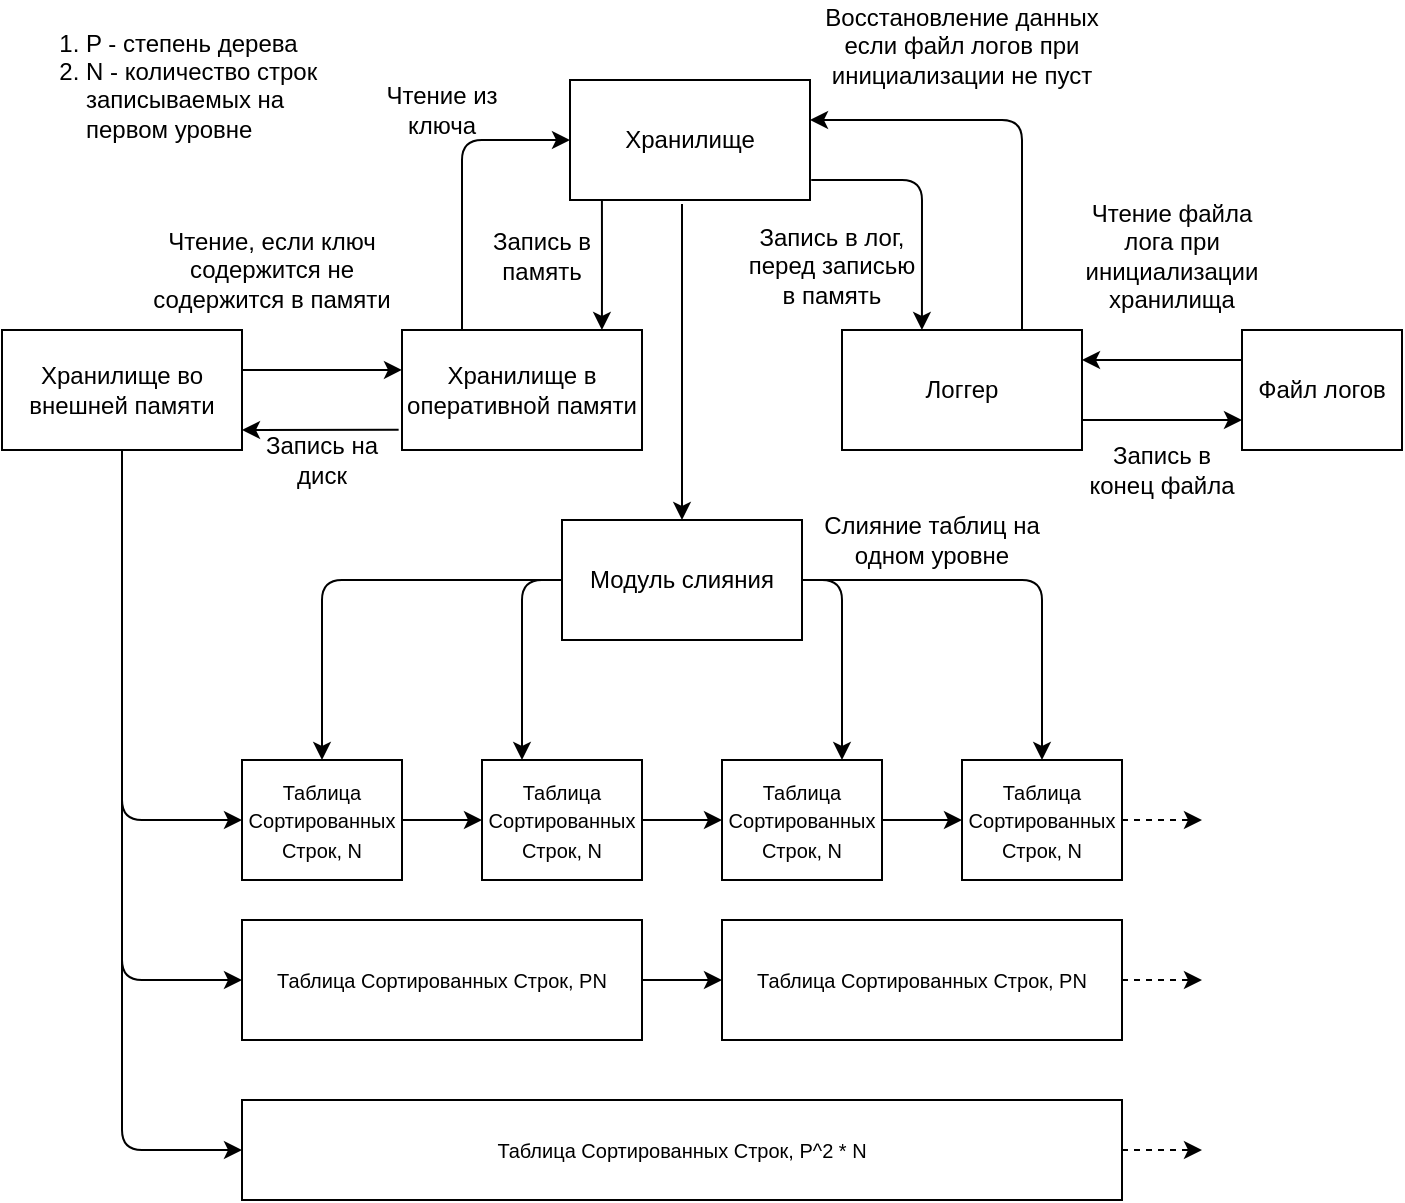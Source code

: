 <mxfile version="14.4.2" type="github">
  <diagram id="ns-GC5HS9SbYwKVhb7r3" name="Page-1">
    <mxGraphModel dx="1145" dy="658" grid="1" gridSize="10" guides="1" tooltips="1" connect="1" arrows="1" fold="1" page="1" pageScale="1" pageWidth="827" pageHeight="1169" math="0" shadow="0">
      <root>
        <mxCell id="0" />
        <mxCell id="1" parent="0" />
        <mxCell id="DFsSfQFF00fMMGSObQ6y-1" value="Хранилище" style="rounded=0;whiteSpace=wrap;html=1;" vertex="1" parent="1">
          <mxGeometry x="384" y="120" width="120" height="60" as="geometry" />
        </mxCell>
        <mxCell id="DFsSfQFF00fMMGSObQ6y-2" value="Хранилище во внешней памяти" style="rounded=0;whiteSpace=wrap;html=1;" vertex="1" parent="1">
          <mxGeometry x="100" y="245" width="120" height="60" as="geometry" />
        </mxCell>
        <mxCell id="DFsSfQFF00fMMGSObQ6y-3" value="Хранилище в оперативной памяти" style="rounded=0;whiteSpace=wrap;html=1;" vertex="1" parent="1">
          <mxGeometry x="300" y="245" width="120" height="60" as="geometry" />
        </mxCell>
        <mxCell id="DFsSfQFF00fMMGSObQ6y-7" value="&lt;font style=&quot;font-size: 10px&quot;&gt;Таблица Сортированных Строк, N&lt;/font&gt;" style="rounded=0;whiteSpace=wrap;html=1;" vertex="1" parent="1">
          <mxGeometry x="220" y="460" width="80" height="60" as="geometry" />
        </mxCell>
        <mxCell id="DFsSfQFF00fMMGSObQ6y-9" value="&lt;span style=&quot;font-size: 10px&quot;&gt;Таблица Сортированных Строк, N&lt;/span&gt;" style="rounded=0;whiteSpace=wrap;html=1;" vertex="1" parent="1">
          <mxGeometry x="340" y="460" width="80" height="60" as="geometry" />
        </mxCell>
        <mxCell id="DFsSfQFF00fMMGSObQ6y-10" value="&lt;span style=&quot;font-size: 10px&quot;&gt;Таблица Сортированных Строк, N&lt;/span&gt;" style="rounded=0;whiteSpace=wrap;html=1;" vertex="1" parent="1">
          <mxGeometry x="460" y="460" width="80" height="60" as="geometry" />
        </mxCell>
        <mxCell id="DFsSfQFF00fMMGSObQ6y-11" value="&lt;span style=&quot;font-size: 10px&quot;&gt;Таблица Сортированных Строк, N&lt;/span&gt;" style="rounded=0;whiteSpace=wrap;html=1;" vertex="1" parent="1">
          <mxGeometry x="580" y="460" width="80" height="60" as="geometry" />
        </mxCell>
        <mxCell id="DFsSfQFF00fMMGSObQ6y-12" value="&lt;span style=&quot;font-size: 10px&quot;&gt;Таблица Сортированных Строк, PN&lt;/span&gt;" style="rounded=0;whiteSpace=wrap;html=1;" vertex="1" parent="1">
          <mxGeometry x="220" y="540" width="200" height="60" as="geometry" />
        </mxCell>
        <mxCell id="DFsSfQFF00fMMGSObQ6y-13" value="&lt;span style=&quot;font-size: 10px&quot;&gt;Таблица Сортированных Строк, PN&lt;/span&gt;" style="rounded=0;whiteSpace=wrap;html=1;" vertex="1" parent="1">
          <mxGeometry x="460" y="540" width="200" height="60" as="geometry" />
        </mxCell>
        <mxCell id="DFsSfQFF00fMMGSObQ6y-14" value="&lt;span style=&quot;font-size: 10px&quot;&gt;Таблица Сортированных Строк, P^2 * N&lt;/span&gt;" style="rounded=0;whiteSpace=wrap;html=1;" vertex="1" parent="1">
          <mxGeometry x="220" y="630" width="440" height="50" as="geometry" />
        </mxCell>
        <mxCell id="DFsSfQFF00fMMGSObQ6y-15" value="" style="endArrow=classic;html=1;entryX=0;entryY=0.5;entryDx=0;entryDy=0;" edge="1" parent="1" target="DFsSfQFF00fMMGSObQ6y-14">
          <mxGeometry width="50" height="50" relative="1" as="geometry">
            <mxPoint x="160" y="420" as="sourcePoint" />
            <mxPoint x="420" y="345" as="targetPoint" />
            <Array as="points">
              <mxPoint x="160" y="655" />
            </Array>
          </mxGeometry>
        </mxCell>
        <mxCell id="DFsSfQFF00fMMGSObQ6y-16" value="" style="endArrow=classic;html=1;entryX=0;entryY=0.5;entryDx=0;entryDy=0;" edge="1" parent="1" target="DFsSfQFF00fMMGSObQ6y-12">
          <mxGeometry width="50" height="50" relative="1" as="geometry">
            <mxPoint x="160" y="420" as="sourcePoint" />
            <mxPoint x="230" y="565" as="targetPoint" />
            <Array as="points">
              <mxPoint x="160" y="570" />
            </Array>
          </mxGeometry>
        </mxCell>
        <mxCell id="DFsSfQFF00fMMGSObQ6y-17" value="" style="endArrow=classic;html=1;entryX=0;entryY=0.5;entryDx=0;entryDy=0;exitX=0.5;exitY=1;exitDx=0;exitDy=0;" edge="1" parent="1" source="DFsSfQFF00fMMGSObQ6y-2" target="DFsSfQFF00fMMGSObQ6y-7">
          <mxGeometry width="50" height="50" relative="1" as="geometry">
            <mxPoint x="160" y="310" as="sourcePoint" />
            <mxPoint x="230" y="485" as="targetPoint" />
            <Array as="points">
              <mxPoint x="160" y="490" />
            </Array>
          </mxGeometry>
        </mxCell>
        <mxCell id="DFsSfQFF00fMMGSObQ6y-18" value="" style="endArrow=classic;html=1;exitX=1;exitY=0.5;exitDx=0;exitDy=0;entryX=0;entryY=0.5;entryDx=0;entryDy=0;" edge="1" parent="1" source="DFsSfQFF00fMMGSObQ6y-7" target="DFsSfQFF00fMMGSObQ6y-9">
          <mxGeometry width="50" height="50" relative="1" as="geometry">
            <mxPoint x="370" y="490" as="sourcePoint" />
            <mxPoint x="420" y="440" as="targetPoint" />
          </mxGeometry>
        </mxCell>
        <mxCell id="DFsSfQFF00fMMGSObQ6y-19" value="" style="endArrow=classic;html=1;exitX=1;exitY=0.5;exitDx=0;exitDy=0;" edge="1" parent="1" source="DFsSfQFF00fMMGSObQ6y-9" target="DFsSfQFF00fMMGSObQ6y-10">
          <mxGeometry width="50" height="50" relative="1" as="geometry">
            <mxPoint x="370" y="490" as="sourcePoint" />
            <mxPoint x="420" y="440" as="targetPoint" />
          </mxGeometry>
        </mxCell>
        <mxCell id="DFsSfQFF00fMMGSObQ6y-21" value="" style="endArrow=classic;html=1;exitX=1;exitY=0.5;exitDx=0;exitDy=0;entryX=0;entryY=0.5;entryDx=0;entryDy=0;" edge="1" parent="1" source="DFsSfQFF00fMMGSObQ6y-10" target="DFsSfQFF00fMMGSObQ6y-11">
          <mxGeometry width="50" height="50" relative="1" as="geometry">
            <mxPoint x="430" y="500" as="sourcePoint" />
            <mxPoint x="470" y="500" as="targetPoint" />
          </mxGeometry>
        </mxCell>
        <mxCell id="DFsSfQFF00fMMGSObQ6y-22" value="" style="endArrow=classic;html=1;exitX=1;exitY=0.5;exitDx=0;exitDy=0;entryX=0;entryY=0.5;entryDx=0;entryDy=0;" edge="1" parent="1" source="DFsSfQFF00fMMGSObQ6y-12" target="DFsSfQFF00fMMGSObQ6y-13">
          <mxGeometry width="50" height="50" relative="1" as="geometry">
            <mxPoint x="430" y="500" as="sourcePoint" />
            <mxPoint x="470" y="500" as="targetPoint" />
          </mxGeometry>
        </mxCell>
        <mxCell id="DFsSfQFF00fMMGSObQ6y-23" value="" style="endArrow=classic;html=1;exitX=1;exitY=0.5;exitDx=0;exitDy=0;dashed=1;" edge="1" parent="1" source="DFsSfQFF00fMMGSObQ6y-11">
          <mxGeometry width="50" height="50" relative="1" as="geometry">
            <mxPoint x="370" y="490" as="sourcePoint" />
            <mxPoint x="700" y="490" as="targetPoint" />
          </mxGeometry>
        </mxCell>
        <mxCell id="DFsSfQFF00fMMGSObQ6y-24" value="" style="endArrow=classic;html=1;exitX=1;exitY=0.5;exitDx=0;exitDy=0;dashed=1;" edge="1" parent="1" source="DFsSfQFF00fMMGSObQ6y-13">
          <mxGeometry width="50" height="50" relative="1" as="geometry">
            <mxPoint x="670" y="500" as="sourcePoint" />
            <mxPoint x="700" y="570" as="targetPoint" />
          </mxGeometry>
        </mxCell>
        <mxCell id="DFsSfQFF00fMMGSObQ6y-26" value="" style="endArrow=classic;html=1;exitX=1;exitY=0.5;exitDx=0;exitDy=0;dashed=1;" edge="1" parent="1" source="DFsSfQFF00fMMGSObQ6y-14">
          <mxGeometry width="50" height="50" relative="1" as="geometry">
            <mxPoint x="670" y="590" as="sourcePoint" />
            <mxPoint x="700" y="655" as="targetPoint" />
          </mxGeometry>
        </mxCell>
        <mxCell id="DFsSfQFF00fMMGSObQ6y-27" value="Чтение, если ключ содержится не содержится в памяти" style="text;html=1;strokeColor=none;fillColor=none;align=center;verticalAlign=middle;whiteSpace=wrap;rounded=0;" vertex="1" parent="1">
          <mxGeometry x="170" y="195" width="130" height="40" as="geometry" />
        </mxCell>
        <mxCell id="DFsSfQFF00fMMGSObQ6y-31" value="Логгер" style="rounded=0;whiteSpace=wrap;html=1;" vertex="1" parent="1">
          <mxGeometry x="520" y="245" width="120" height="60" as="geometry" />
        </mxCell>
        <mxCell id="DFsSfQFF00fMMGSObQ6y-33" value="" style="endArrow=classic;html=1;entryX=0.833;entryY=0;entryDx=0;entryDy=0;entryPerimeter=0;exitX=0.133;exitY=1;exitDx=0;exitDy=0;exitPerimeter=0;" edge="1" parent="1" source="DFsSfQFF00fMMGSObQ6y-1" target="DFsSfQFF00fMMGSObQ6y-3">
          <mxGeometry width="50" height="50" relative="1" as="geometry">
            <mxPoint x="380" y="190" as="sourcePoint" />
            <mxPoint x="570" y="235" as="targetPoint" />
            <Array as="points">
              <mxPoint x="400" y="210" />
            </Array>
          </mxGeometry>
        </mxCell>
        <mxCell id="DFsSfQFF00fMMGSObQ6y-34" value="Запись в лог, перед записью в память" style="text;html=1;strokeColor=none;fillColor=none;align=center;verticalAlign=middle;whiteSpace=wrap;rounded=0;" vertex="1" parent="1">
          <mxGeometry x="470" y="190" width="90" height="45" as="geometry" />
        </mxCell>
        <mxCell id="DFsSfQFF00fMMGSObQ6y-35" value="Запись в память" style="text;html=1;strokeColor=none;fillColor=none;align=center;verticalAlign=middle;whiteSpace=wrap;rounded=0;" vertex="1" parent="1">
          <mxGeometry x="340" y="197.5" width="60" height="20" as="geometry" />
        </mxCell>
        <mxCell id="DFsSfQFF00fMMGSObQ6y-37" value="Чтение из ключа" style="text;html=1;strokeColor=none;fillColor=none;align=center;verticalAlign=middle;whiteSpace=wrap;rounded=0;" vertex="1" parent="1">
          <mxGeometry x="285" y="125" width="70" height="20" as="geometry" />
        </mxCell>
        <mxCell id="DFsSfQFF00fMMGSObQ6y-47" value="" style="endArrow=classic;html=1;exitX=1;exitY=0.333;exitDx=0;exitDy=0;exitPerimeter=0;entryX=0;entryY=0.333;entryDx=0;entryDy=0;entryPerimeter=0;" edge="1" parent="1" source="DFsSfQFF00fMMGSObQ6y-2" target="DFsSfQFF00fMMGSObQ6y-3">
          <mxGeometry width="50" height="50" relative="1" as="geometry">
            <mxPoint x="230" y="265" as="sourcePoint" />
            <mxPoint x="510" y="285" as="targetPoint" />
          </mxGeometry>
        </mxCell>
        <mxCell id="DFsSfQFF00fMMGSObQ6y-49" value="" style="endArrow=classic;html=1;exitX=-0.014;exitY=0.831;exitDx=0;exitDy=0;exitPerimeter=0;entryX=1;entryY=0.833;entryDx=0;entryDy=0;entryPerimeter=0;" edge="1" parent="1" source="DFsSfQFF00fMMGSObQ6y-3" target="DFsSfQFF00fMMGSObQ6y-2">
          <mxGeometry width="50" height="50" relative="1" as="geometry">
            <mxPoint x="290" y="295" as="sourcePoint" />
            <mxPoint x="310" y="274.98" as="targetPoint" />
          </mxGeometry>
        </mxCell>
        <mxCell id="DFsSfQFF00fMMGSObQ6y-50" value="Запись на диск" style="text;html=1;strokeColor=none;fillColor=none;align=center;verticalAlign=middle;whiteSpace=wrap;rounded=0;" vertex="1" parent="1">
          <mxGeometry x="230" y="300" width="60" height="20" as="geometry" />
        </mxCell>
        <mxCell id="DFsSfQFF00fMMGSObQ6y-51" value="Файл логов" style="rounded=0;whiteSpace=wrap;html=1;" vertex="1" parent="1">
          <mxGeometry x="720" y="245" width="80" height="60" as="geometry" />
        </mxCell>
        <mxCell id="DFsSfQFF00fMMGSObQ6y-52" value="" style="endArrow=classic;html=1;exitX=1;exitY=0.75;exitDx=0;exitDy=0;entryX=0;entryY=0.75;entryDx=0;entryDy=0;" edge="1" parent="1" source="DFsSfQFF00fMMGSObQ6y-31" target="DFsSfQFF00fMMGSObQ6y-51">
          <mxGeometry width="50" height="50" relative="1" as="geometry">
            <mxPoint x="480" y="340" as="sourcePoint" />
            <mxPoint x="530" y="290" as="targetPoint" />
          </mxGeometry>
        </mxCell>
        <mxCell id="DFsSfQFF00fMMGSObQ6y-54" value="" style="endArrow=classic;html=1;exitX=0.25;exitY=0;exitDx=0;exitDy=0;entryX=0;entryY=0.5;entryDx=0;entryDy=0;" edge="1" parent="1" source="DFsSfQFF00fMMGSObQ6y-3" target="DFsSfQFF00fMMGSObQ6y-1">
          <mxGeometry width="50" height="50" relative="1" as="geometry">
            <mxPoint x="330" y="230" as="sourcePoint" />
            <mxPoint x="350" y="150" as="targetPoint" />
            <Array as="points">
              <mxPoint x="330" y="150" />
            </Array>
          </mxGeometry>
        </mxCell>
        <mxCell id="DFsSfQFF00fMMGSObQ6y-55" value="" style="endArrow=classic;html=1;entryX=0.333;entryY=0;entryDx=0;entryDy=0;entryPerimeter=0;" edge="1" parent="1" target="DFsSfQFF00fMMGSObQ6y-31">
          <mxGeometry width="50" height="50" relative="1" as="geometry">
            <mxPoint x="540" y="170" as="sourcePoint" />
            <mxPoint x="430" y="300" as="targetPoint" />
            <Array as="points">
              <mxPoint x="500" y="170" />
              <mxPoint x="560" y="170" />
            </Array>
          </mxGeometry>
        </mxCell>
        <mxCell id="DFsSfQFF00fMMGSObQ6y-56" value="" style="endArrow=classic;html=1;entryX=1;entryY=0.333;entryDx=0;entryDy=0;entryPerimeter=0;exitX=0.75;exitY=0;exitDx=0;exitDy=0;" edge="1" parent="1" source="DFsSfQFF00fMMGSObQ6y-31" target="DFsSfQFF00fMMGSObQ6y-1">
          <mxGeometry width="50" height="50" relative="1" as="geometry">
            <mxPoint x="610" y="220" as="sourcePoint" />
            <mxPoint x="480" y="180" as="targetPoint" />
            <Array as="points">
              <mxPoint x="610" y="140" />
            </Array>
          </mxGeometry>
        </mxCell>
        <mxCell id="DFsSfQFF00fMMGSObQ6y-57" value="Восстановление данных если файл логов при инициализации не пуст" style="text;html=1;strokeColor=none;fillColor=none;align=center;verticalAlign=middle;whiteSpace=wrap;rounded=0;" vertex="1" parent="1">
          <mxGeometry x="510" y="80" width="140" height="45" as="geometry" />
        </mxCell>
        <mxCell id="DFsSfQFF00fMMGSObQ6y-58" value="" style="endArrow=classic;html=1;exitX=0;exitY=0.25;exitDx=0;exitDy=0;entryX=1;entryY=0.25;entryDx=0;entryDy=0;" edge="1" parent="1" source="DFsSfQFF00fMMGSObQ6y-51" target="DFsSfQFF00fMMGSObQ6y-31">
          <mxGeometry width="50" height="50" relative="1" as="geometry">
            <mxPoint x="650" y="300" as="sourcePoint" />
            <mxPoint x="730" y="300" as="targetPoint" />
          </mxGeometry>
        </mxCell>
        <mxCell id="DFsSfQFF00fMMGSObQ6y-59" value="Запись в конец файла" style="text;html=1;strokeColor=none;fillColor=none;align=center;verticalAlign=middle;whiteSpace=wrap;rounded=0;" vertex="1" parent="1">
          <mxGeometry x="640" y="305" width="80" height="20" as="geometry" />
        </mxCell>
        <mxCell id="DFsSfQFF00fMMGSObQ6y-60" value="Чтение файла лога при инициализации хранилища" style="text;html=1;strokeColor=none;fillColor=none;align=center;verticalAlign=middle;whiteSpace=wrap;rounded=0;" vertex="1" parent="1">
          <mxGeometry x="630" y="170" width="110" height="75" as="geometry" />
        </mxCell>
        <mxCell id="DFsSfQFF00fMMGSObQ6y-64" value="Модуль слияния" style="rounded=0;whiteSpace=wrap;html=1;" vertex="1" parent="1">
          <mxGeometry x="380" y="340" width="120" height="60" as="geometry" />
        </mxCell>
        <mxCell id="DFsSfQFF00fMMGSObQ6y-65" value="" style="endArrow=classic;html=1;entryX=0.5;entryY=0;entryDx=0;entryDy=0;" edge="1" parent="1" target="DFsSfQFF00fMMGSObQ6y-64">
          <mxGeometry width="50" height="50" relative="1" as="geometry">
            <mxPoint x="440" y="182" as="sourcePoint" />
            <mxPoint x="520" y="310" as="targetPoint" />
          </mxGeometry>
        </mxCell>
        <mxCell id="DFsSfQFF00fMMGSObQ6y-66" value="" style="endArrow=classic;html=1;entryX=0.5;entryY=0;entryDx=0;entryDy=0;exitX=0;exitY=0.5;exitDx=0;exitDy=0;" edge="1" parent="1" source="DFsSfQFF00fMMGSObQ6y-64" target="DFsSfQFF00fMMGSObQ6y-7">
          <mxGeometry width="50" height="50" relative="1" as="geometry">
            <mxPoint x="260" y="380" as="sourcePoint" />
            <mxPoint x="470" y="350" as="targetPoint" />
            <Array as="points">
              <mxPoint x="260" y="370" />
            </Array>
          </mxGeometry>
        </mxCell>
        <mxCell id="DFsSfQFF00fMMGSObQ6y-68" value="" style="endArrow=classic;html=1;entryX=0.25;entryY=0;entryDx=0;entryDy=0;" edge="1" parent="1" target="DFsSfQFF00fMMGSObQ6y-9">
          <mxGeometry width="50" height="50" relative="1" as="geometry">
            <mxPoint x="380" y="370" as="sourcePoint" />
            <mxPoint x="270" y="470" as="targetPoint" />
            <Array as="points">
              <mxPoint x="360" y="370" />
            </Array>
          </mxGeometry>
        </mxCell>
        <mxCell id="DFsSfQFF00fMMGSObQ6y-69" value="" style="endArrow=classic;html=1;exitX=1;exitY=0.5;exitDx=0;exitDy=0;entryX=0.75;entryY=0;entryDx=0;entryDy=0;" edge="1" parent="1" source="DFsSfQFF00fMMGSObQ6y-64" target="DFsSfQFF00fMMGSObQ6y-10">
          <mxGeometry width="50" height="50" relative="1" as="geometry">
            <mxPoint x="410" y="380" as="sourcePoint" />
            <mxPoint x="570" y="420" as="targetPoint" />
            <Array as="points">
              <mxPoint x="520" y="370" />
            </Array>
          </mxGeometry>
        </mxCell>
        <mxCell id="DFsSfQFF00fMMGSObQ6y-70" value="" style="endArrow=classic;html=1;entryX=0.5;entryY=0;entryDx=0;entryDy=0;" edge="1" parent="1" target="DFsSfQFF00fMMGSObQ6y-11">
          <mxGeometry width="50" height="50" relative="1" as="geometry">
            <mxPoint x="500" y="370" as="sourcePoint" />
            <mxPoint x="620" y="370" as="targetPoint" />
            <Array as="points">
              <mxPoint x="620" y="370" />
            </Array>
          </mxGeometry>
        </mxCell>
        <mxCell id="DFsSfQFF00fMMGSObQ6y-71" value="Слияние таблиц на одном уровне" style="text;html=1;strokeColor=none;fillColor=none;align=center;verticalAlign=middle;whiteSpace=wrap;rounded=0;" vertex="1" parent="1">
          <mxGeometry x="510" y="340" width="110" height="20" as="geometry" />
        </mxCell>
        <mxCell id="DFsSfQFF00fMMGSObQ6y-80" value="&lt;ol&gt;&lt;li&gt;P - степень дерева&lt;/li&gt;&lt;li&gt;N - количество строк записываемых на первом уровне&lt;/li&gt;&lt;/ol&gt;" style="text;strokeColor=none;fillColor=none;html=1;whiteSpace=wrap;verticalAlign=middle;overflow=hidden;" vertex="1" parent="1">
          <mxGeometry x="100" y="80" width="160" height="80" as="geometry" />
        </mxCell>
      </root>
    </mxGraphModel>
  </diagram>
</mxfile>
